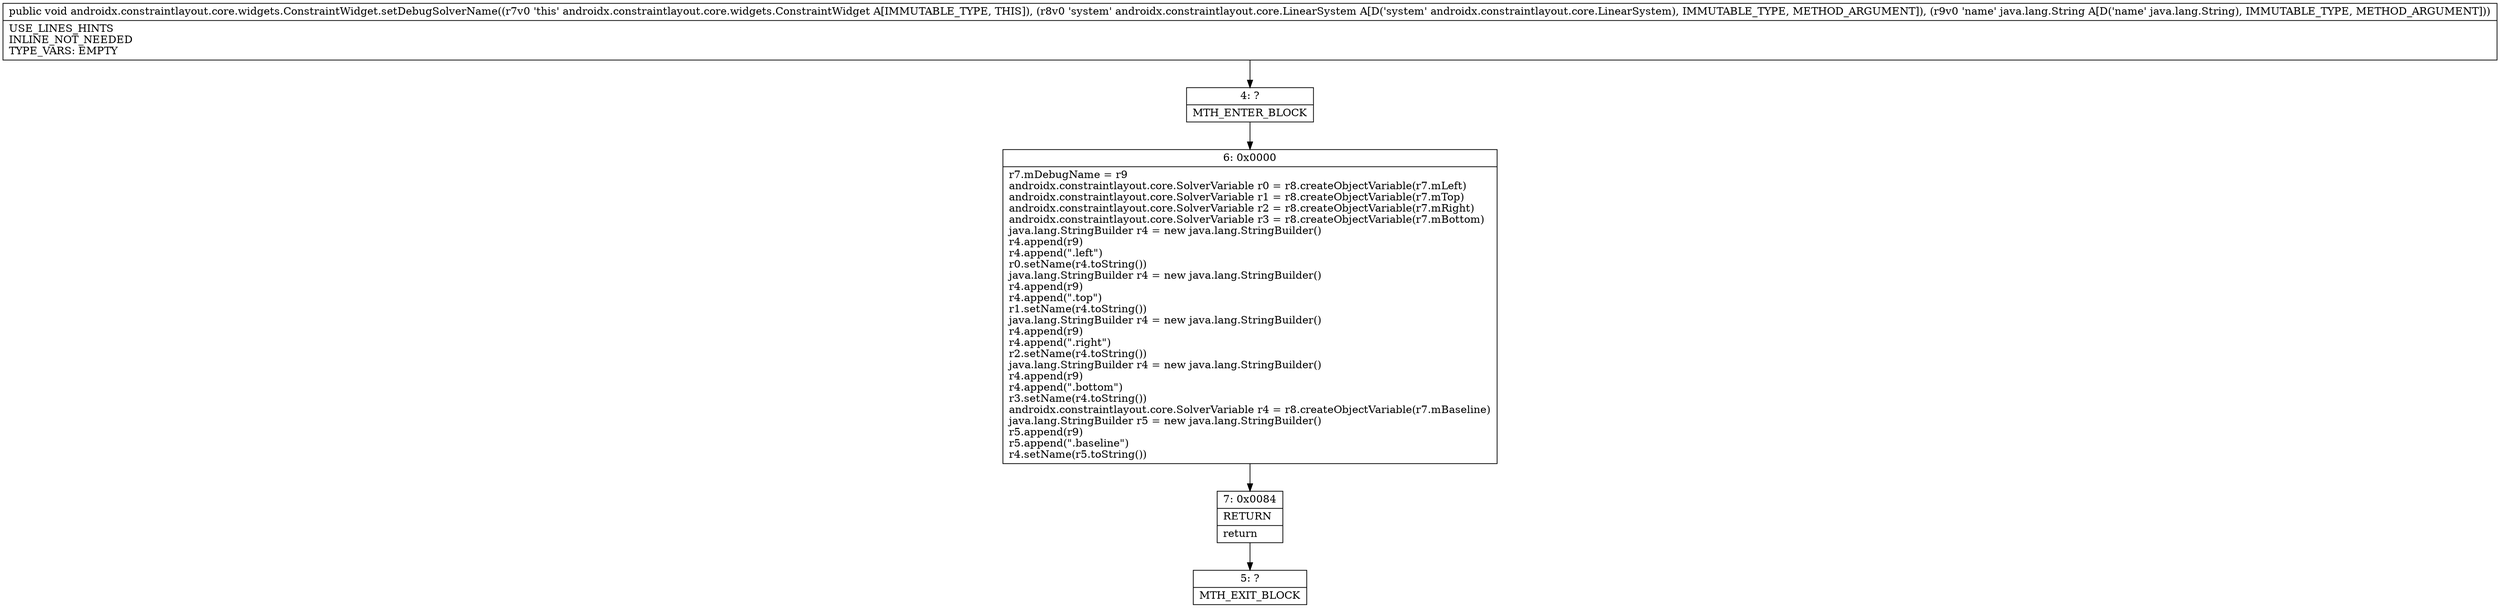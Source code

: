 digraph "CFG forandroidx.constraintlayout.core.widgets.ConstraintWidget.setDebugSolverName(Landroidx\/constraintlayout\/core\/LinearSystem;Ljava\/lang\/String;)V" {
Node_4 [shape=record,label="{4\:\ ?|MTH_ENTER_BLOCK\l}"];
Node_6 [shape=record,label="{6\:\ 0x0000|r7.mDebugName = r9\landroidx.constraintlayout.core.SolverVariable r0 = r8.createObjectVariable(r7.mLeft)\landroidx.constraintlayout.core.SolverVariable r1 = r8.createObjectVariable(r7.mTop)\landroidx.constraintlayout.core.SolverVariable r2 = r8.createObjectVariable(r7.mRight)\landroidx.constraintlayout.core.SolverVariable r3 = r8.createObjectVariable(r7.mBottom)\ljava.lang.StringBuilder r4 = new java.lang.StringBuilder()\lr4.append(r9)\lr4.append(\".left\")\lr0.setName(r4.toString())\ljava.lang.StringBuilder r4 = new java.lang.StringBuilder()\lr4.append(r9)\lr4.append(\".top\")\lr1.setName(r4.toString())\ljava.lang.StringBuilder r4 = new java.lang.StringBuilder()\lr4.append(r9)\lr4.append(\".right\")\lr2.setName(r4.toString())\ljava.lang.StringBuilder r4 = new java.lang.StringBuilder()\lr4.append(r9)\lr4.append(\".bottom\")\lr3.setName(r4.toString())\landroidx.constraintlayout.core.SolverVariable r4 = r8.createObjectVariable(r7.mBaseline)\ljava.lang.StringBuilder r5 = new java.lang.StringBuilder()\lr5.append(r9)\lr5.append(\".baseline\")\lr4.setName(r5.toString())\l}"];
Node_7 [shape=record,label="{7\:\ 0x0084|RETURN\l|return\l}"];
Node_5 [shape=record,label="{5\:\ ?|MTH_EXIT_BLOCK\l}"];
MethodNode[shape=record,label="{public void androidx.constraintlayout.core.widgets.ConstraintWidget.setDebugSolverName((r7v0 'this' androidx.constraintlayout.core.widgets.ConstraintWidget A[IMMUTABLE_TYPE, THIS]), (r8v0 'system' androidx.constraintlayout.core.LinearSystem A[D('system' androidx.constraintlayout.core.LinearSystem), IMMUTABLE_TYPE, METHOD_ARGUMENT]), (r9v0 'name' java.lang.String A[D('name' java.lang.String), IMMUTABLE_TYPE, METHOD_ARGUMENT]))  | USE_LINES_HINTS\lINLINE_NOT_NEEDED\lTYPE_VARS: EMPTY\l}"];
MethodNode -> Node_4;Node_4 -> Node_6;
Node_6 -> Node_7;
Node_7 -> Node_5;
}

